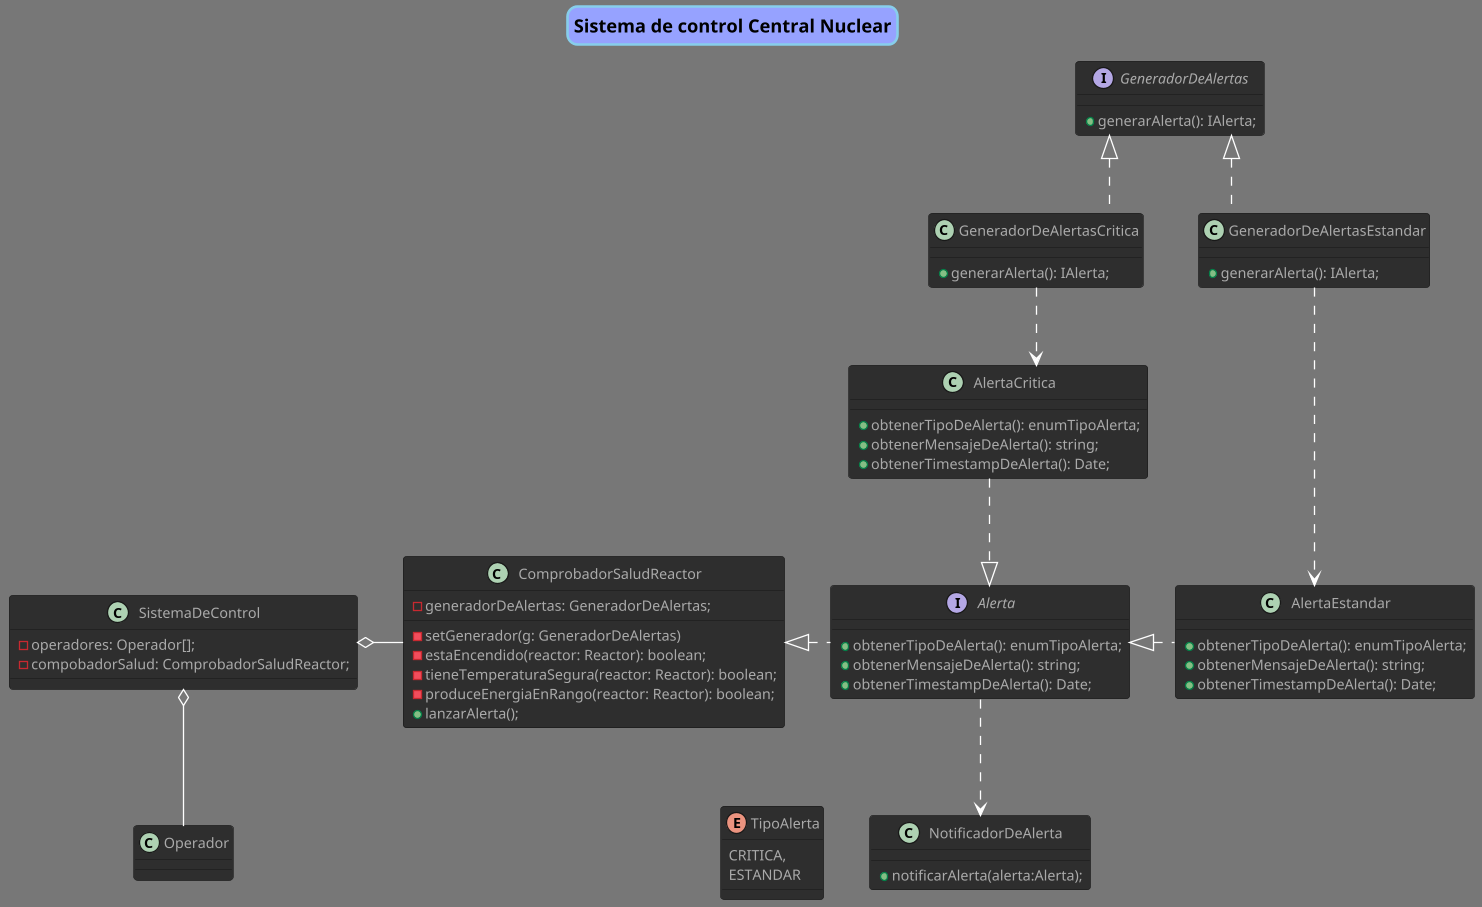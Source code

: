 @startuml Tp

title "Sistema de control Central Nuclear"
!theme reddress-darkblue
scale 1.3
skinparam Linetype ortho

skinparam titleBorderRoundCorner 15
skinparam titleBorderThickness 2
skinparam titleBorderColor skyBlue
skinparam titleBackgroundColor #96a2ff

' Procesamiento de Datos
class ComprobadorSaludReactor {
    -generadorDeAlertas: GeneradorDeAlertas;
    -setGenerador(g: GeneradorDeAlertas)
    - estaEncendido(reactor: Reactor): boolean;
    - tieneTemperaturaSegura(reactor: Reactor): boolean;
    - produceEnergiaEnRango(reactor: Reactor): boolean;
    +lanzarAlerta();
}

class SistemaDeControl
{
    - operadores: Operador[];
    - compobadorSalud: ComprobadorSaludReactor;
}

' Operador
class Operador {
}

interface Alerta {
    + obtenerTipoDeAlerta(): enumTipoAlerta;
    + obtenerMensajeDeAlerta(): string;
    + obtenerTimestampDeAlerta(): Date;
}

class AlertaCritica{
    + obtenerTipoDeAlerta(): enumTipoAlerta;
    + obtenerMensajeDeAlerta(): string;
    + obtenerTimestampDeAlerta(): Date;

}

class AlertaEstandar{
    + obtenerTipoDeAlerta(): enumTipoAlerta;
    + obtenerMensajeDeAlerta(): string;
    + obtenerTimestampDeAlerta(): Date;
}

class NotificadorDeAlerta {
    + notificarAlerta(alerta:Alerta);
}

enum TipoAlerta {
    CRITICA,
    ESTANDAR
}

interface GeneradorDeAlertas
{
    + generarAlerta(): IAlerta;
}

class GeneradorDeAlertasEstandar
{
    + generarAlerta(): IAlerta;
}

class GeneradorDeAlertasCritica
{
    + generarAlerta(): IAlerta;
}

' Manejo de comandos
'enum ComandosDisponibles {
    'BARRA_CONTROL
    'REACTOR,
    'REFRIGERACION,
    'SENSOR_TEMPERATURA,
    'SENSOR_NIVEL_AGUA,
    'REPORTAR_ESTADO
'}

'class InterpreteDeComandos {
    '- lanzarAccion();
    '+ interpretarComando();
'}

' Acciones
'interface Accion {

'}

'' Barras de control
'class ManejadorDeBarraDeControl implements Accion {
    '+ obtenerBarrasDisponibles(): BarraDeControl[];
    '+ insertarBarra();
    '+ quitarBarra();
'}

'class Comando {

'}

' Acciones automáticas de seguridad
'class ModuloAccionAutomaticaSeguridad {
    '+ apagarPorEmergencia();
'}

' Relaciones
SistemaDeControl o-d- Operador
SistemaDeControl o-r- ComprobadorSaludReactor
ComprobadorSaludReactor <|.r. Alerta
Alerta <|.r. AlertaEstandar
Alerta <|.u. AlertaCritica
GeneradorDeAlertas <|.. GeneradorDeAlertasEstandar
GeneradorDeAlertas <|.. GeneradorDeAlertasCritica
NotificadorDeAlerta <.u. Alerta
TipoAlerta -[hidden]r- NotificadorDeAlerta
AlertaCritica <.u. GeneradorDeAlertasCritica
AlertaEstandar <.u.. GeneradorDeAlertasEstandar


@enduml